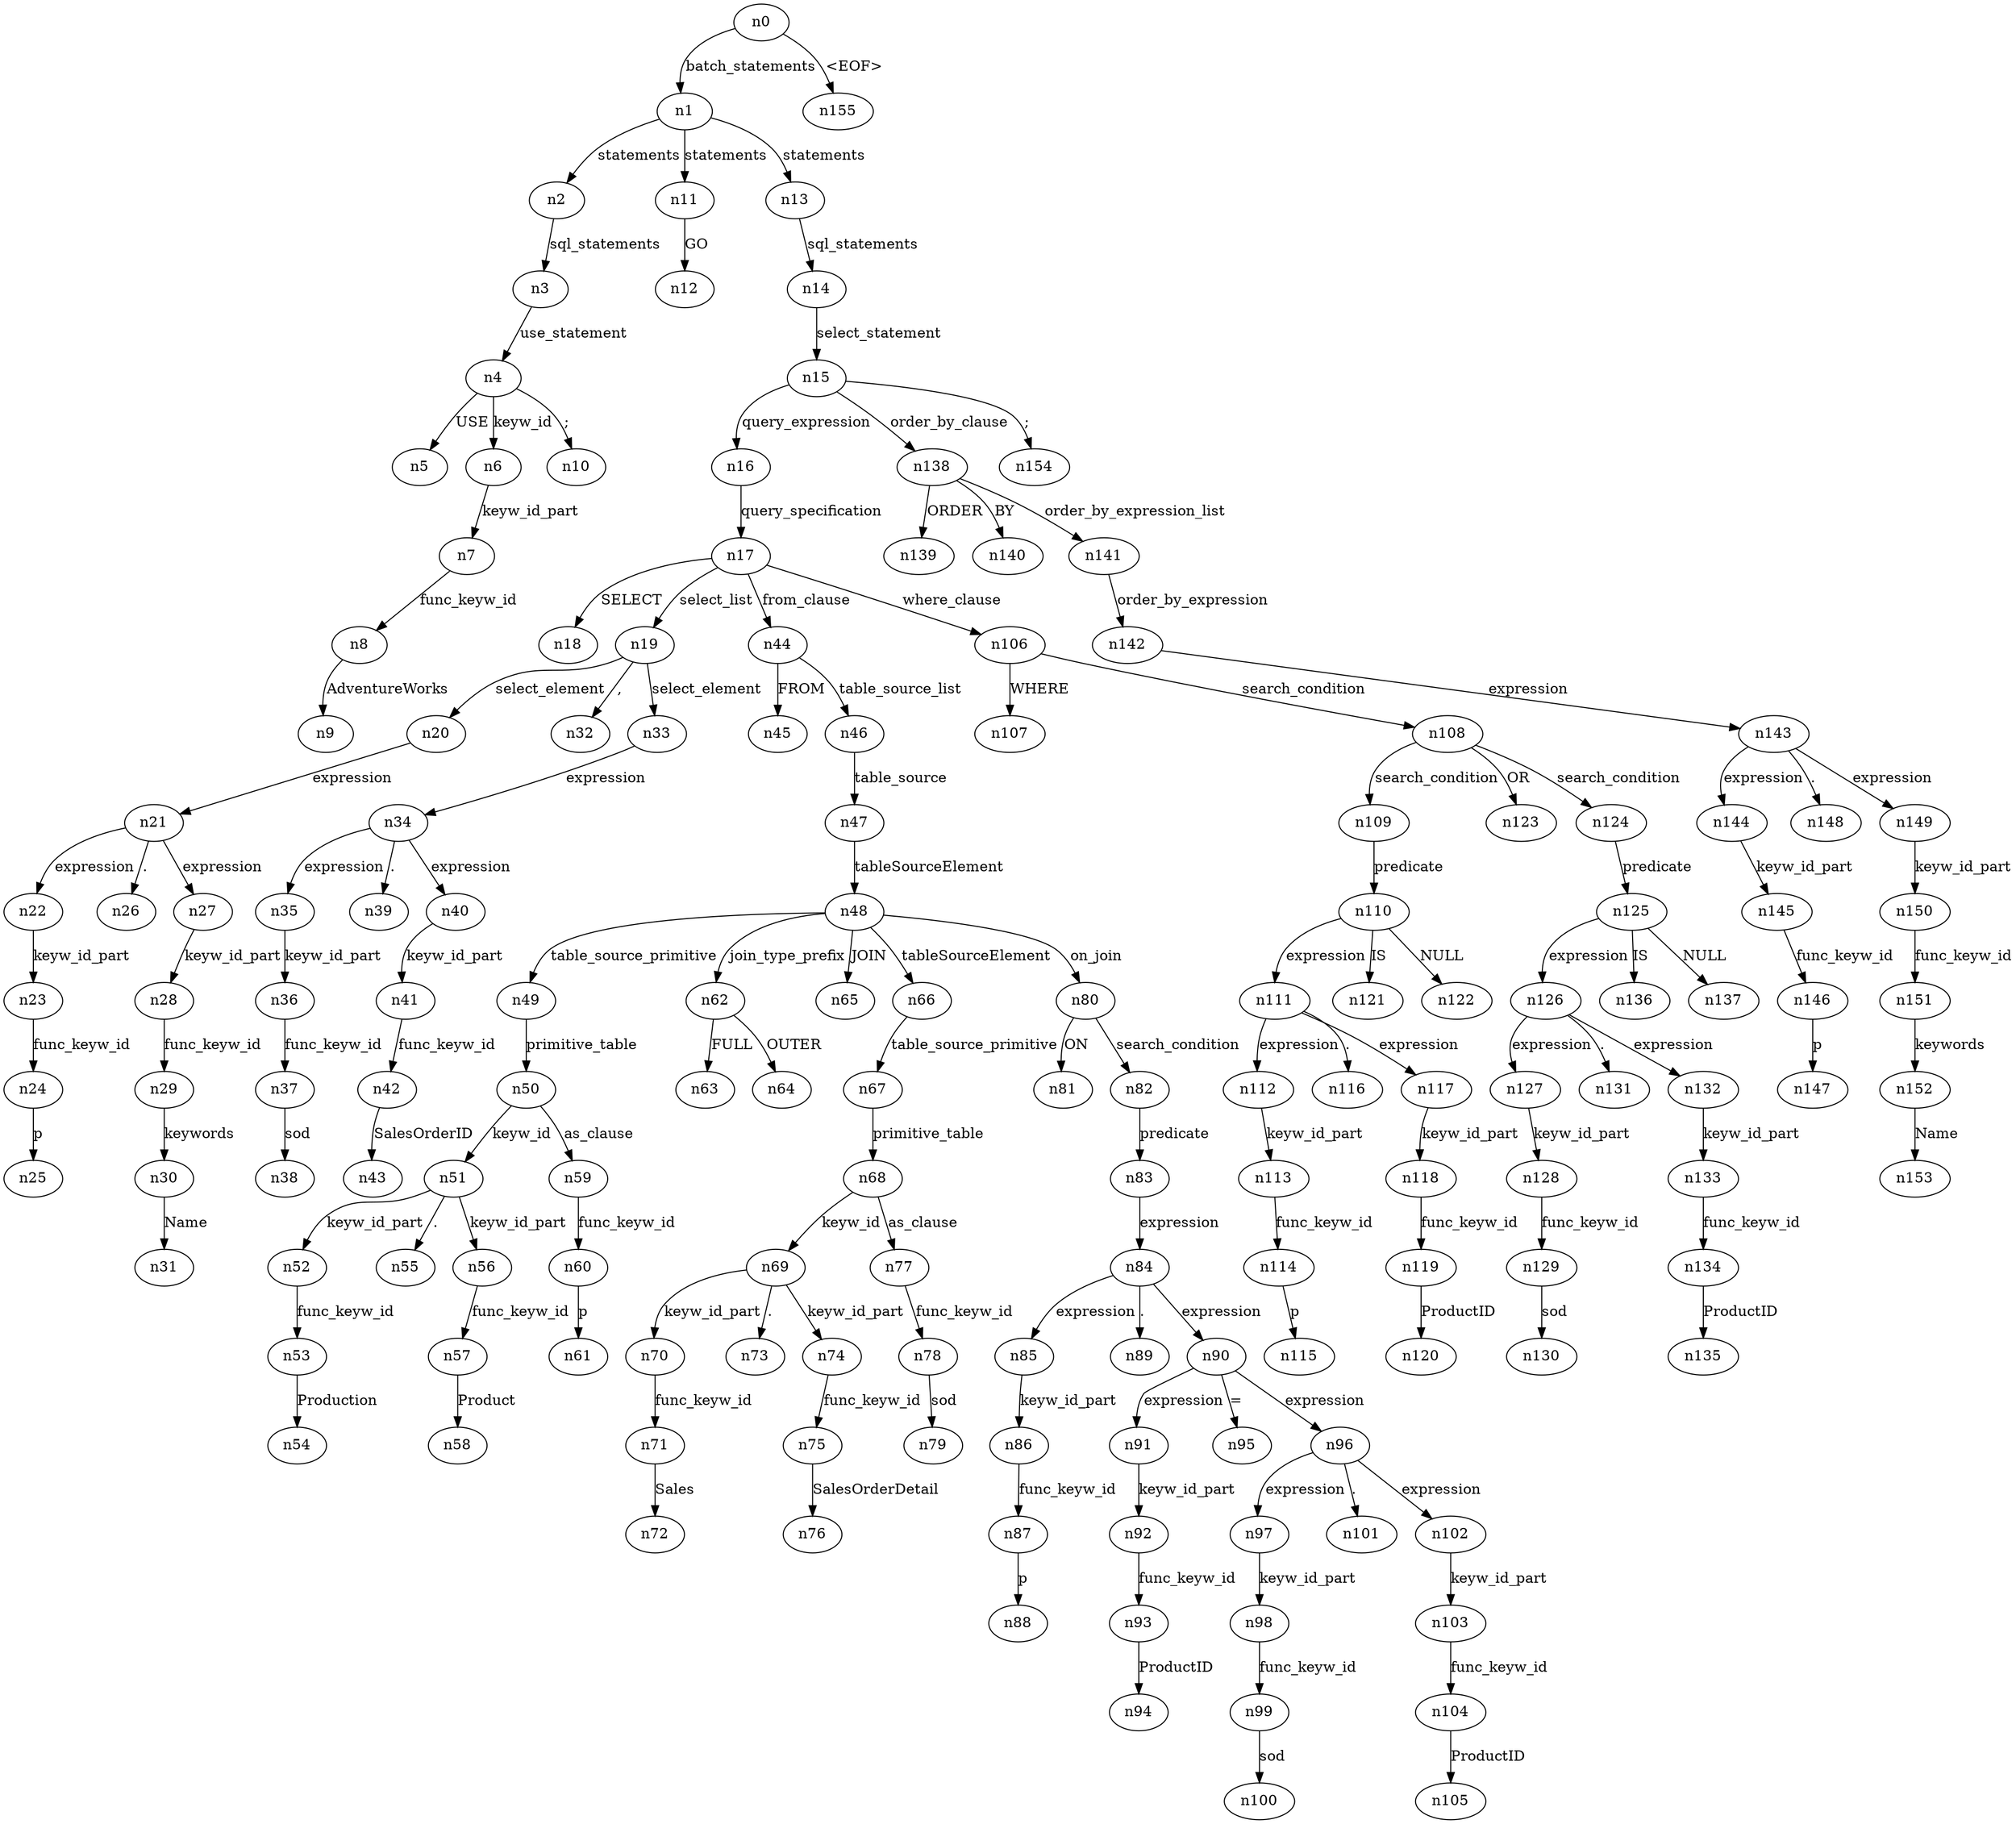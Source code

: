 digraph ParseTree {
  n0 -> n1 [label="batch_statements"];
  n1 -> n2 [label="statements"];
  n2 -> n3 [label="sql_statements"];
  n3 -> n4 [label="use_statement"];
  n4 -> n5 [label="USE"];
  n4 -> n6 [label="keyw_id"];
  n6 -> n7 [label="keyw_id_part"];
  n7 -> n8 [label="func_keyw_id"];
  n8 -> n9 [label="AdventureWorks"];
  n4 -> n10 [label=";"];
  n1 -> n11 [label="statements"];
  n11 -> n12 [label="GO"];
  n1 -> n13 [label="statements"];
  n13 -> n14 [label="sql_statements"];
  n14 -> n15 [label="select_statement"];
  n15 -> n16 [label="query_expression"];
  n16 -> n17 [label="query_specification"];
  n17 -> n18 [label="SELECT"];
  n17 -> n19 [label="select_list"];
  n19 -> n20 [label="select_element"];
  n20 -> n21 [label="expression"];
  n21 -> n22 [label="expression"];
  n22 -> n23 [label="keyw_id_part"];
  n23 -> n24 [label="func_keyw_id"];
  n24 -> n25 [label="p"];
  n21 -> n26 [label="."];
  n21 -> n27 [label="expression"];
  n27 -> n28 [label="keyw_id_part"];
  n28 -> n29 [label="func_keyw_id"];
  n29 -> n30 [label="keywords"];
  n30 -> n31 [label="Name"];
  n19 -> n32 [label=","];
  n19 -> n33 [label="select_element"];
  n33 -> n34 [label="expression"];
  n34 -> n35 [label="expression"];
  n35 -> n36 [label="keyw_id_part"];
  n36 -> n37 [label="func_keyw_id"];
  n37 -> n38 [label="sod"];
  n34 -> n39 [label="."];
  n34 -> n40 [label="expression"];
  n40 -> n41 [label="keyw_id_part"];
  n41 -> n42 [label="func_keyw_id"];
  n42 -> n43 [label="SalesOrderID"];
  n17 -> n44 [label="from_clause"];
  n44 -> n45 [label="FROM"];
  n44 -> n46 [label="table_source_list"];
  n46 -> n47 [label="table_source"];
  n47 -> n48 [label="tableSourceElement"];
  n48 -> n49 [label="table_source_primitive"];
  n49 -> n50 [label="primitive_table"];
  n50 -> n51 [label="keyw_id"];
  n51 -> n52 [label="keyw_id_part"];
  n52 -> n53 [label="func_keyw_id"];
  n53 -> n54 [label="Production"];
  n51 -> n55 [label="."];
  n51 -> n56 [label="keyw_id_part"];
  n56 -> n57 [label="func_keyw_id"];
  n57 -> n58 [label="Product"];
  n50 -> n59 [label="as_clause"];
  n59 -> n60 [label="func_keyw_id"];
  n60 -> n61 [label="p"];
  n48 -> n62 [label="join_type_prefix"];
  n62 -> n63 [label="FULL"];
  n62 -> n64 [label="OUTER"];
  n48 -> n65 [label="JOIN"];
  n48 -> n66 [label="tableSourceElement"];
  n66 -> n67 [label="table_source_primitive"];
  n67 -> n68 [label="primitive_table"];
  n68 -> n69 [label="keyw_id"];
  n69 -> n70 [label="keyw_id_part"];
  n70 -> n71 [label="func_keyw_id"];
  n71 -> n72 [label="Sales"];
  n69 -> n73 [label="."];
  n69 -> n74 [label="keyw_id_part"];
  n74 -> n75 [label="func_keyw_id"];
  n75 -> n76 [label="SalesOrderDetail"];
  n68 -> n77 [label="as_clause"];
  n77 -> n78 [label="func_keyw_id"];
  n78 -> n79 [label="sod"];
  n48 -> n80 [label="on_join"];
  n80 -> n81 [label="ON"];
  n80 -> n82 [label="search_condition"];
  n82 -> n83 [label="predicate"];
  n83 -> n84 [label="expression"];
  n84 -> n85 [label="expression"];
  n85 -> n86 [label="keyw_id_part"];
  n86 -> n87 [label="func_keyw_id"];
  n87 -> n88 [label="p"];
  n84 -> n89 [label="."];
  n84 -> n90 [label="expression"];
  n90 -> n91 [label="expression"];
  n91 -> n92 [label="keyw_id_part"];
  n92 -> n93 [label="func_keyw_id"];
  n93 -> n94 [label="ProductID"];
  n90 -> n95 [label="="];
  n90 -> n96 [label="expression"];
  n96 -> n97 [label="expression"];
  n97 -> n98 [label="keyw_id_part"];
  n98 -> n99 [label="func_keyw_id"];
  n99 -> n100 [label="sod"];
  n96 -> n101 [label="."];
  n96 -> n102 [label="expression"];
  n102 -> n103 [label="keyw_id_part"];
  n103 -> n104 [label="func_keyw_id"];
  n104 -> n105 [label="ProductID"];
  n17 -> n106 [label="where_clause"];
  n106 -> n107 [label="WHERE"];
  n106 -> n108 [label="search_condition"];
  n108 -> n109 [label="search_condition"];
  n109 -> n110 [label="predicate"];
  n110 -> n111 [label="expression"];
  n111 -> n112 [label="expression"];
  n112 -> n113 [label="keyw_id_part"];
  n113 -> n114 [label="func_keyw_id"];
  n114 -> n115 [label="p"];
  n111 -> n116 [label="."];
  n111 -> n117 [label="expression"];
  n117 -> n118 [label="keyw_id_part"];
  n118 -> n119 [label="func_keyw_id"];
  n119 -> n120 [label="ProductID"];
  n110 -> n121 [label="IS"];
  n110 -> n122 [label="NULL"];
  n108 -> n123 [label="OR"];
  n108 -> n124 [label="search_condition"];
  n124 -> n125 [label="predicate"];
  n125 -> n126 [label="expression"];
  n126 -> n127 [label="expression"];
  n127 -> n128 [label="keyw_id_part"];
  n128 -> n129 [label="func_keyw_id"];
  n129 -> n130 [label="sod"];
  n126 -> n131 [label="."];
  n126 -> n132 [label="expression"];
  n132 -> n133 [label="keyw_id_part"];
  n133 -> n134 [label="func_keyw_id"];
  n134 -> n135 [label="ProductID"];
  n125 -> n136 [label="IS"];
  n125 -> n137 [label="NULL"];
  n15 -> n138 [label="order_by_clause"];
  n138 -> n139 [label="ORDER"];
  n138 -> n140 [label="BY"];
  n138 -> n141 [label="order_by_expression_list"];
  n141 -> n142 [label="order_by_expression"];
  n142 -> n143 [label="expression"];
  n143 -> n144 [label="expression"];
  n144 -> n145 [label="keyw_id_part"];
  n145 -> n146 [label="func_keyw_id"];
  n146 -> n147 [label="p"];
  n143 -> n148 [label="."];
  n143 -> n149 [label="expression"];
  n149 -> n150 [label="keyw_id_part"];
  n150 -> n151 [label="func_keyw_id"];
  n151 -> n152 [label="keywords"];
  n152 -> n153 [label="Name"];
  n15 -> n154 [label=";"];
  n0 -> n155 [label="<EOF>"];
}